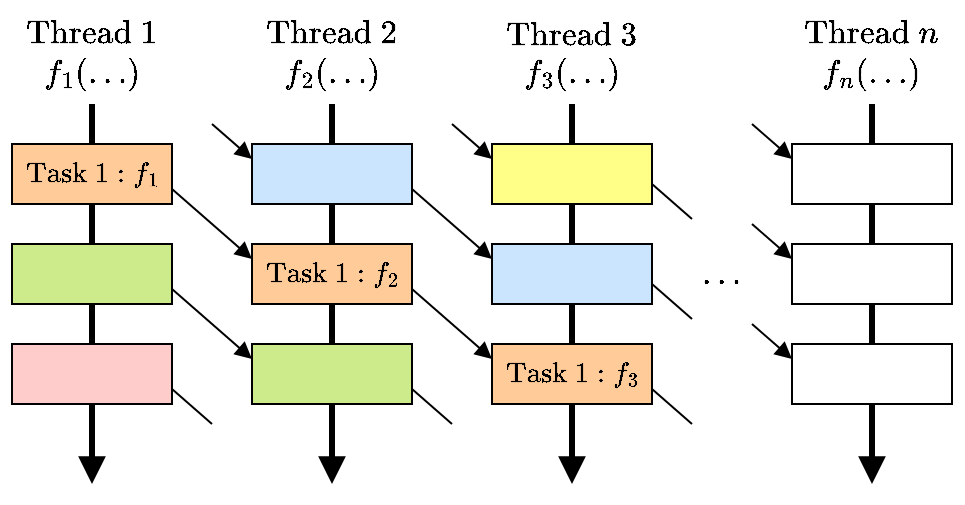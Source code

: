 <mxfile version="20.3.0" type="device"><diagram id="-d32FMj8f91ovP6K6cz_" name="Page-1"><mxGraphModel dx="749" dy="1652" grid="1" gridSize="10" guides="1" tooltips="1" connect="1" arrows="1" fold="1" page="1" pageScale="1" pageWidth="827" pageHeight="1169" math="1" shadow="0"><root><mxCell id="0"/><mxCell id="1" parent="0"/><mxCell id="ZiocXWgsmHg5wgWF4sh--13" value="" style="endArrow=block;html=1;rounded=0;fontSize=14;strokeWidth=3;endFill=1;" edge="1" parent="1"><mxGeometry width="50" height="50" relative="1" as="geometry"><mxPoint x="120" y="50" as="sourcePoint"/><mxPoint x="120" y="240" as="targetPoint"/></mxGeometry></mxCell><mxCell id="ZiocXWgsmHg5wgWF4sh--22" style="rounded=0;orthogonalLoop=1;jettySize=auto;html=1;exitX=1;exitY=0.75;exitDx=0;exitDy=0;entryX=0;entryY=0.25;entryDx=0;entryDy=0;strokeWidth=1;fontSize=14;endArrow=block;endFill=1;" edge="1" parent="1" source="ZiocXWgsmHg5wgWF4sh--9" target="ZiocXWgsmHg5wgWF4sh--17"><mxGeometry relative="1" as="geometry"/></mxCell><mxCell id="ZiocXWgsmHg5wgWF4sh--9" value="$$\text{Task }1 : f_1$$" style="rounded=0;whiteSpace=wrap;html=1;fillColor=#ffcc99;strokeColor=#000000;" vertex="1" parent="1"><mxGeometry x="80" y="70" width="80" height="30" as="geometry"/></mxCell><mxCell id="ZiocXWgsmHg5wgWF4sh--24" style="edgeStyle=none;rounded=0;orthogonalLoop=1;jettySize=auto;html=1;exitX=1;exitY=0.75;exitDx=0;exitDy=0;strokeWidth=1;fontSize=14;endArrow=none;endFill=0;" edge="1" parent="1" source="ZiocXWgsmHg5wgWF4sh--10"><mxGeometry relative="1" as="geometry"><mxPoint x="180.0" y="210" as="targetPoint"/></mxGeometry></mxCell><mxCell id="ZiocXWgsmHg5wgWF4sh--10" value="" style="rounded=0;whiteSpace=wrap;html=1;fillColor=#ffcccc;strokeColor=#000000;" vertex="1" parent="1"><mxGeometry x="80" y="170" width="80" height="30" as="geometry"/></mxCell><mxCell id="ZiocXWgsmHg5wgWF4sh--23" style="edgeStyle=none;rounded=0;orthogonalLoop=1;jettySize=auto;html=1;exitX=1;exitY=0.75;exitDx=0;exitDy=0;entryX=0;entryY=0.25;entryDx=0;entryDy=0;strokeWidth=1;fontSize=14;endArrow=block;endFill=1;" edge="1" parent="1" source="ZiocXWgsmHg5wgWF4sh--11" target="ZiocXWgsmHg5wgWF4sh--16"><mxGeometry relative="1" as="geometry"/></mxCell><mxCell id="ZiocXWgsmHg5wgWF4sh--11" value="" style="rounded=0;whiteSpace=wrap;html=1;fillColor=#cdeb8b;strokeColor=#000000;" vertex="1" parent="1"><mxGeometry x="80" y="120" width="80" height="30" as="geometry"/></mxCell><mxCell id="ZiocXWgsmHg5wgWF4sh--14" value="" style="endArrow=block;html=1;rounded=0;fontSize=14;strokeWidth=3;endFill=1;" edge="1" parent="1"><mxGeometry width="50" height="50" relative="1" as="geometry"><mxPoint x="240" y="50" as="sourcePoint"/><mxPoint x="240" y="240" as="targetPoint"/></mxGeometry></mxCell><mxCell id="ZiocXWgsmHg5wgWF4sh--15" value="" style="rounded=0;whiteSpace=wrap;html=1;fillColor=#cce5ff;strokeColor=#000000;" vertex="1" parent="1"><mxGeometry x="200" y="70" width="80" height="30" as="geometry"/></mxCell><mxCell id="ZiocXWgsmHg5wgWF4sh--16" value="" style="rounded=0;whiteSpace=wrap;html=1;fillColor=#cdeb8b;strokeColor=#000000;" vertex="1" parent="1"><mxGeometry x="200" y="170" width="80" height="30" as="geometry"/></mxCell><mxCell id="ZiocXWgsmHg5wgWF4sh--17" value="$$\text{Task }1 : f_2$$" style="rounded=0;whiteSpace=wrap;html=1;fillColor=#ffcc99;strokeColor=#000000;" vertex="1" parent="1"><mxGeometry x="200" y="120" width="80" height="30" as="geometry"/></mxCell><mxCell id="ZiocXWgsmHg5wgWF4sh--18" value="" style="endArrow=block;html=1;rounded=0;fontSize=14;strokeWidth=3;endFill=1;" edge="1" parent="1"><mxGeometry width="50" height="50" relative="1" as="geometry"><mxPoint x="360" y="50" as="sourcePoint"/><mxPoint x="360" y="240" as="targetPoint"/></mxGeometry></mxCell><mxCell id="ZiocXWgsmHg5wgWF4sh--19" value="" style="rounded=0;whiteSpace=wrap;html=1;fillColor=#ffff88;strokeColor=#000000;" vertex="1" parent="1"><mxGeometry x="320" y="70" width="80" height="30" as="geometry"/></mxCell><mxCell id="ZiocXWgsmHg5wgWF4sh--20" value="$$\text{Task }1 : f_3$$" style="rounded=0;whiteSpace=wrap;html=1;fillColor=#ffcc99;strokeColor=#000000;" vertex="1" parent="1"><mxGeometry x="320" y="170" width="80" height="30" as="geometry"/></mxCell><mxCell id="ZiocXWgsmHg5wgWF4sh--21" value="" style="rounded=0;whiteSpace=wrap;html=1;fillColor=#cce5ff;strokeColor=#000000;" vertex="1" parent="1"><mxGeometry x="320" y="120" width="80" height="30" as="geometry"/></mxCell><mxCell id="ZiocXWgsmHg5wgWF4sh--25" style="edgeStyle=none;rounded=0;orthogonalLoop=1;jettySize=auto;html=1;exitX=1;exitY=0.75;exitDx=0;exitDy=0;strokeWidth=1;fontSize=14;endArrow=block;endFill=1;" edge="1" parent="1"><mxGeometry relative="1" as="geometry"><mxPoint x="200.0" y="77.5" as="targetPoint"/><mxPoint x="180.0" y="60" as="sourcePoint"/></mxGeometry></mxCell><mxCell id="ZiocXWgsmHg5wgWF4sh--26" style="rounded=0;orthogonalLoop=1;jettySize=auto;html=1;exitX=1;exitY=0.75;exitDx=0;exitDy=0;entryX=0;entryY=0.25;entryDx=0;entryDy=0;strokeWidth=1;fontSize=14;endArrow=block;endFill=1;" edge="1" parent="1"><mxGeometry relative="1" as="geometry"><mxPoint x="280.0" y="92.5" as="sourcePoint"/><mxPoint x="320.0" y="127.5" as="targetPoint"/></mxGeometry></mxCell><mxCell id="ZiocXWgsmHg5wgWF4sh--27" style="edgeStyle=none;rounded=0;orthogonalLoop=1;jettySize=auto;html=1;exitX=1;exitY=0.75;exitDx=0;exitDy=0;strokeWidth=1;fontSize=14;endArrow=none;endFill=0;" edge="1" parent="1"><mxGeometry relative="1" as="geometry"><mxPoint x="300.0" y="210" as="targetPoint"/><mxPoint x="280.0" y="192.5" as="sourcePoint"/></mxGeometry></mxCell><mxCell id="ZiocXWgsmHg5wgWF4sh--28" style="edgeStyle=none;rounded=0;orthogonalLoop=1;jettySize=auto;html=1;exitX=1;exitY=0.75;exitDx=0;exitDy=0;entryX=0;entryY=0.25;entryDx=0;entryDy=0;strokeWidth=1;fontSize=14;endArrow=block;endFill=1;" edge="1" parent="1"><mxGeometry relative="1" as="geometry"><mxPoint x="280.0" y="142.5" as="sourcePoint"/><mxPoint x="320.0" y="177.5" as="targetPoint"/></mxGeometry></mxCell><mxCell id="ZiocXWgsmHg5wgWF4sh--29" style="edgeStyle=none;rounded=0;orthogonalLoop=1;jettySize=auto;html=1;exitX=1;exitY=0.75;exitDx=0;exitDy=0;strokeWidth=1;fontSize=14;endArrow=block;endFill=1;" edge="1" parent="1"><mxGeometry relative="1" as="geometry"><mxPoint x="320.0" y="77.5" as="targetPoint"/><mxPoint x="300.0" y="60" as="sourcePoint"/></mxGeometry></mxCell><mxCell id="ZiocXWgsmHg5wgWF4sh--30" value="$$\text{Thread 1}$$" style="text;html=1;strokeColor=none;fillColor=none;align=center;verticalAlign=middle;whiteSpace=wrap;rounded=0;fontSize=14;" vertex="1" parent="1"><mxGeometry x="90" width="60" height="30" as="geometry"/></mxCell><mxCell id="ZiocXWgsmHg5wgWF4sh--31" value="$$\text{Thread 2}$$" style="text;html=1;strokeColor=none;fillColor=none;align=center;verticalAlign=middle;whiteSpace=wrap;rounded=0;fontSize=14;" vertex="1" parent="1"><mxGeometry x="210" width="60" height="30" as="geometry"/></mxCell><mxCell id="ZiocXWgsmHg5wgWF4sh--32" value="$$\text{Thread 3}$$" style="text;html=1;strokeColor=none;fillColor=none;align=center;verticalAlign=middle;whiteSpace=wrap;rounded=0;fontSize=14;" vertex="1" parent="1"><mxGeometry x="330" width="60" height="30" as="geometry"/></mxCell><mxCell id="ZiocXWgsmHg5wgWF4sh--33" value="" style="endArrow=block;html=1;rounded=0;fontSize=14;strokeWidth=3;endFill=1;" edge="1" parent="1"><mxGeometry width="50" height="50" relative="1" as="geometry"><mxPoint x="510" y="50" as="sourcePoint"/><mxPoint x="510" y="240" as="targetPoint"/></mxGeometry></mxCell><mxCell id="ZiocXWgsmHg5wgWF4sh--34" value="" style="rounded=0;whiteSpace=wrap;html=1;" vertex="1" parent="1"><mxGeometry x="470" y="70" width="80" height="30" as="geometry"/></mxCell><mxCell id="ZiocXWgsmHg5wgWF4sh--35" value="" style="rounded=0;whiteSpace=wrap;html=1;" vertex="1" parent="1"><mxGeometry x="470" y="170" width="80" height="30" as="geometry"/></mxCell><mxCell id="ZiocXWgsmHg5wgWF4sh--36" value="" style="rounded=0;whiteSpace=wrap;html=1;" vertex="1" parent="1"><mxGeometry x="470" y="120" width="80" height="30" as="geometry"/></mxCell><mxCell id="ZiocXWgsmHg5wgWF4sh--37" style="rounded=0;orthogonalLoop=1;jettySize=auto;html=1;entryX=0;entryY=0.25;entryDx=0;entryDy=0;strokeWidth=1;fontSize=14;endArrow=block;endFill=1;" edge="1" parent="1"><mxGeometry relative="1" as="geometry"><mxPoint x="450" y="110" as="sourcePoint"/><mxPoint x="470.0" y="127.5" as="targetPoint"/></mxGeometry></mxCell><mxCell id="ZiocXWgsmHg5wgWF4sh--39" style="edgeStyle=none;rounded=0;orthogonalLoop=1;jettySize=auto;html=1;entryX=0;entryY=0.25;entryDx=0;entryDy=0;strokeWidth=1;fontSize=14;endArrow=block;endFill=1;" edge="1" parent="1"><mxGeometry relative="1" as="geometry"><mxPoint x="450" y="160" as="sourcePoint"/><mxPoint x="470.0" y="177.5" as="targetPoint"/></mxGeometry></mxCell><mxCell id="ZiocXWgsmHg5wgWF4sh--40" style="edgeStyle=none;rounded=0;orthogonalLoop=1;jettySize=auto;html=1;exitX=1;exitY=0.75;exitDx=0;exitDy=0;strokeWidth=1;fontSize=14;endArrow=block;endFill=1;" edge="1" parent="1"><mxGeometry relative="1" as="geometry"><mxPoint x="470.0" y="77.5" as="targetPoint"/><mxPoint x="450.0" y="60" as="sourcePoint"/></mxGeometry></mxCell><mxCell id="ZiocXWgsmHg5wgWF4sh--41" value="$$\text{Thread } n$$" style="text;html=1;strokeColor=none;fillColor=none;align=center;verticalAlign=middle;whiteSpace=wrap;rounded=0;fontSize=14;" vertex="1" parent="1"><mxGeometry x="480" width="60" height="30" as="geometry"/></mxCell><mxCell id="ZiocXWgsmHg5wgWF4sh--43" style="edgeStyle=none;rounded=0;orthogonalLoop=1;jettySize=auto;html=1;exitX=1;exitY=0.75;exitDx=0;exitDy=0;strokeWidth=1;fontSize=14;endArrow=none;endFill=0;" edge="1" parent="1"><mxGeometry relative="1" as="geometry"><mxPoint x="420.0" y="210" as="targetPoint"/><mxPoint x="400.0" y="192.5" as="sourcePoint"/></mxGeometry></mxCell><mxCell id="ZiocXWgsmHg5wgWF4sh--46" style="edgeStyle=none;rounded=0;orthogonalLoop=1;jettySize=auto;html=1;exitX=1;exitY=0.75;exitDx=0;exitDy=0;strokeWidth=1;fontSize=14;endArrow=none;endFill=0;" edge="1" parent="1"><mxGeometry relative="1" as="geometry"><mxPoint x="420.0" y="157.5" as="targetPoint"/><mxPoint x="400.0" y="140" as="sourcePoint"/></mxGeometry></mxCell><mxCell id="ZiocXWgsmHg5wgWF4sh--47" style="edgeStyle=none;rounded=0;orthogonalLoop=1;jettySize=auto;html=1;exitX=1;exitY=0.75;exitDx=0;exitDy=0;strokeWidth=1;fontSize=14;endArrow=none;endFill=0;" edge="1" parent="1"><mxGeometry relative="1" as="geometry"><mxPoint x="420.0" y="107.5" as="targetPoint"/><mxPoint x="400.0" y="90" as="sourcePoint"/></mxGeometry></mxCell><mxCell id="ZiocXWgsmHg5wgWF4sh--48" value="$$f_1(\dots)$$" style="text;html=1;strokeColor=none;fillColor=none;align=center;verticalAlign=middle;whiteSpace=wrap;rounded=0;fontSize=14;" vertex="1" parent="1"><mxGeometry x="90" y="20" width="60" height="30" as="geometry"/></mxCell><mxCell id="ZiocXWgsmHg5wgWF4sh--49" value="$$f_2(\dots)$$" style="text;html=1;strokeColor=none;fillColor=none;align=center;verticalAlign=middle;whiteSpace=wrap;rounded=0;fontSize=14;" vertex="1" parent="1"><mxGeometry x="210" y="20" width="60" height="30" as="geometry"/></mxCell><mxCell id="ZiocXWgsmHg5wgWF4sh--50" value="$$f_3(\dots)$$" style="text;html=1;strokeColor=none;fillColor=none;align=center;verticalAlign=middle;whiteSpace=wrap;rounded=0;fontSize=14;" vertex="1" parent="1"><mxGeometry x="330" y="20" width="60" height="30" as="geometry"/></mxCell><mxCell id="ZiocXWgsmHg5wgWF4sh--51" value="$$f_n(\dots)$$" style="text;html=1;strokeColor=none;fillColor=none;align=center;verticalAlign=middle;whiteSpace=wrap;rounded=0;fontSize=14;" vertex="1" parent="1"><mxGeometry x="480" y="20" width="60" height="30" as="geometry"/></mxCell><mxCell id="ZiocXWgsmHg5wgWF4sh--52" value="$$\dots$$" style="text;html=1;strokeColor=none;fillColor=none;align=center;verticalAlign=middle;whiteSpace=wrap;rounded=0;fontSize=14;" vertex="1" parent="1"><mxGeometry x="400" y="120" width="70" height="30" as="geometry"/></mxCell></root></mxGraphModel></diagram></mxfile>